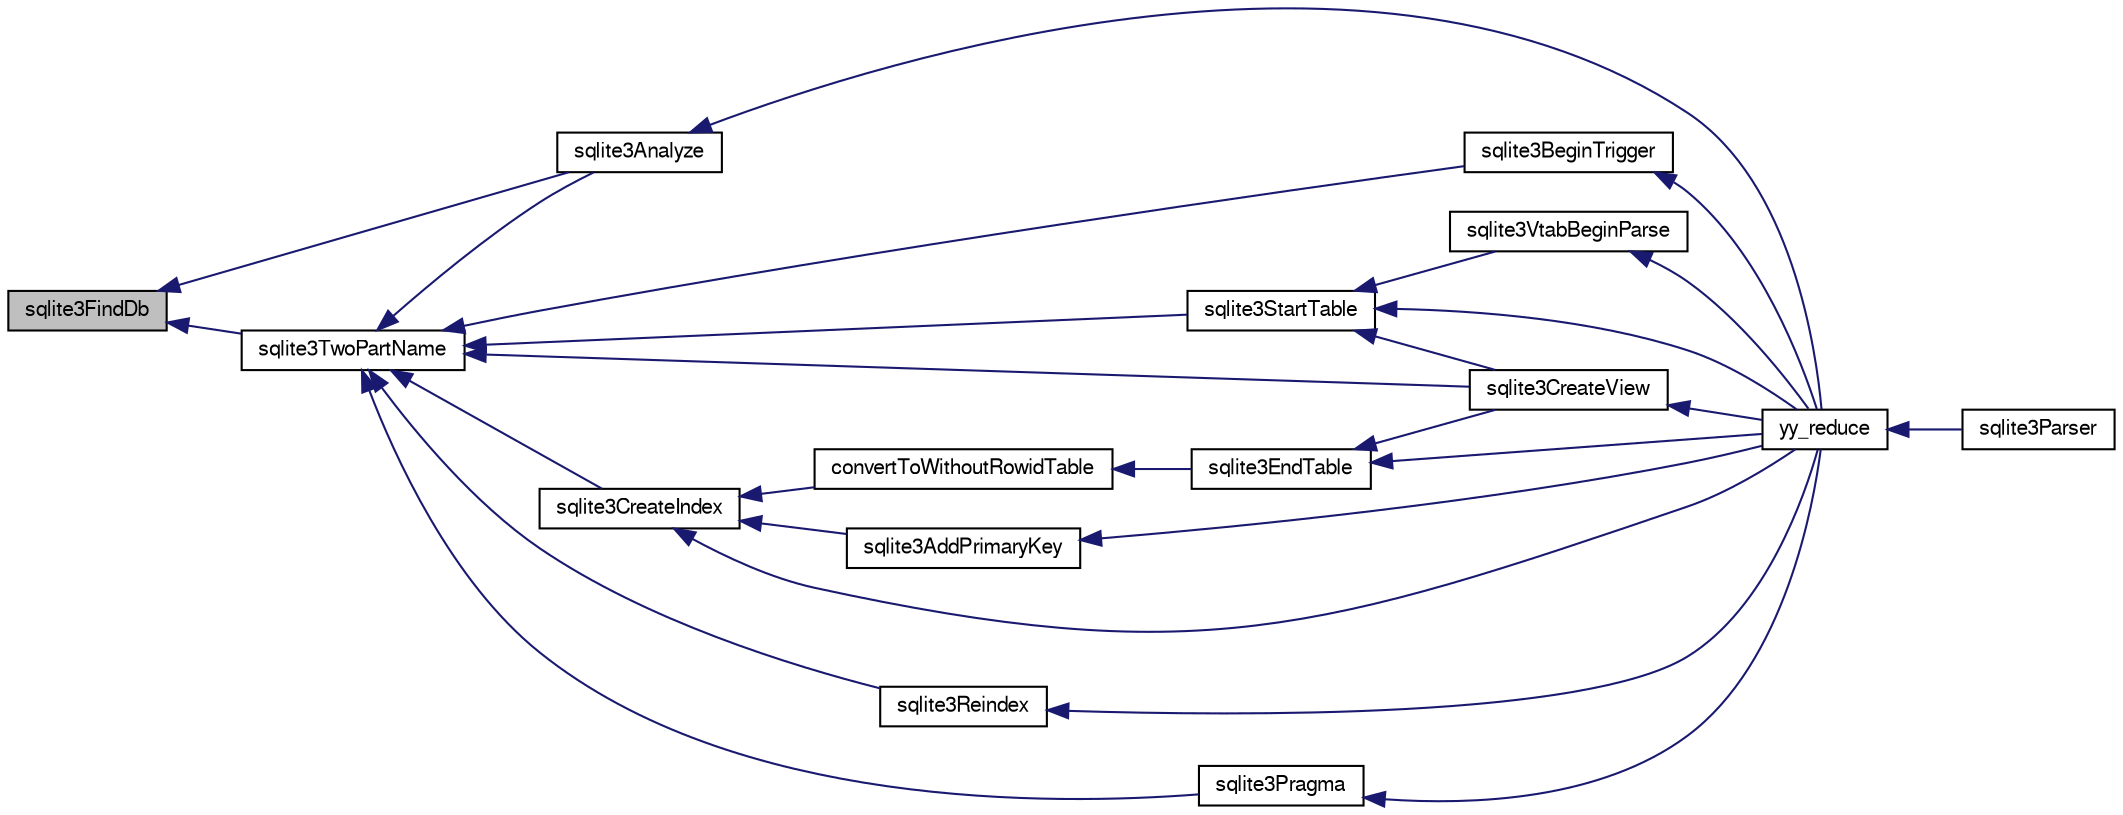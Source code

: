 digraph "sqlite3FindDb"
{
  edge [fontname="FreeSans",fontsize="10",labelfontname="FreeSans",labelfontsize="10"];
  node [fontname="FreeSans",fontsize="10",shape=record];
  rankdir="LR";
  Node537991 [label="sqlite3FindDb",height=0.2,width=0.4,color="black", fillcolor="grey75", style="filled", fontcolor="black"];
  Node537991 -> Node537992 [dir="back",color="midnightblue",fontsize="10",style="solid",fontname="FreeSans"];
  Node537992 [label="sqlite3Analyze",height=0.2,width=0.4,color="black", fillcolor="white", style="filled",URL="$sqlite3_8c.html#ac696deb1ccaae3fa855cfbd0bfd4d048"];
  Node537992 -> Node537993 [dir="back",color="midnightblue",fontsize="10",style="solid",fontname="FreeSans"];
  Node537993 [label="yy_reduce",height=0.2,width=0.4,color="black", fillcolor="white", style="filled",URL="$sqlite3_8c.html#a7c419a9b25711c666a9a2449ef377f14"];
  Node537993 -> Node537994 [dir="back",color="midnightblue",fontsize="10",style="solid",fontname="FreeSans"];
  Node537994 [label="sqlite3Parser",height=0.2,width=0.4,color="black", fillcolor="white", style="filled",URL="$sqlite3_8c.html#a0327d71a5fabe0b6a343d78a2602e72a"];
  Node537991 -> Node537995 [dir="back",color="midnightblue",fontsize="10",style="solid",fontname="FreeSans"];
  Node537995 [label="sqlite3TwoPartName",height=0.2,width=0.4,color="black", fillcolor="white", style="filled",URL="$sqlite3_8c.html#a49a9958462ebca9ad2acda672c8a6357"];
  Node537995 -> Node537992 [dir="back",color="midnightblue",fontsize="10",style="solid",fontname="FreeSans"];
  Node537995 -> Node537996 [dir="back",color="midnightblue",fontsize="10",style="solid",fontname="FreeSans"];
  Node537996 [label="sqlite3StartTable",height=0.2,width=0.4,color="black", fillcolor="white", style="filled",URL="$sqlite3_8c.html#af49b4395f39d9078a0dda2484c183012"];
  Node537996 -> Node537997 [dir="back",color="midnightblue",fontsize="10",style="solid",fontname="FreeSans"];
  Node537997 [label="sqlite3CreateView",height=0.2,width=0.4,color="black", fillcolor="white", style="filled",URL="$sqlite3_8c.html#a9d85cb00ff71dee5cd9a019503a6982e"];
  Node537997 -> Node537993 [dir="back",color="midnightblue",fontsize="10",style="solid",fontname="FreeSans"];
  Node537996 -> Node537998 [dir="back",color="midnightblue",fontsize="10",style="solid",fontname="FreeSans"];
  Node537998 [label="sqlite3VtabBeginParse",height=0.2,width=0.4,color="black", fillcolor="white", style="filled",URL="$sqlite3_8c.html#a081b9e174ed9650ac90990d60cd36e96"];
  Node537998 -> Node537993 [dir="back",color="midnightblue",fontsize="10",style="solid",fontname="FreeSans"];
  Node537996 -> Node537993 [dir="back",color="midnightblue",fontsize="10",style="solid",fontname="FreeSans"];
  Node537995 -> Node537997 [dir="back",color="midnightblue",fontsize="10",style="solid",fontname="FreeSans"];
  Node537995 -> Node537999 [dir="back",color="midnightblue",fontsize="10",style="solid",fontname="FreeSans"];
  Node537999 [label="sqlite3CreateIndex",height=0.2,width=0.4,color="black", fillcolor="white", style="filled",URL="$sqlite3_8c.html#a8dbe5e590ab6c58a8c45f34f7c81e825"];
  Node537999 -> Node538000 [dir="back",color="midnightblue",fontsize="10",style="solid",fontname="FreeSans"];
  Node538000 [label="sqlite3AddPrimaryKey",height=0.2,width=0.4,color="black", fillcolor="white", style="filled",URL="$sqlite3_8c.html#af2b0672c3379d2a7d927d210ae0ade62"];
  Node538000 -> Node537993 [dir="back",color="midnightblue",fontsize="10",style="solid",fontname="FreeSans"];
  Node537999 -> Node538001 [dir="back",color="midnightblue",fontsize="10",style="solid",fontname="FreeSans"];
  Node538001 [label="convertToWithoutRowidTable",height=0.2,width=0.4,color="black", fillcolor="white", style="filled",URL="$sqlite3_8c.html#a0d41effc4e4a0ba740429a08f6747313"];
  Node538001 -> Node538002 [dir="back",color="midnightblue",fontsize="10",style="solid",fontname="FreeSans"];
  Node538002 [label="sqlite3EndTable",height=0.2,width=0.4,color="black", fillcolor="white", style="filled",URL="$sqlite3_8c.html#a7b5f2c66c0f0b6f819d970ca389768b0"];
  Node538002 -> Node537997 [dir="back",color="midnightblue",fontsize="10",style="solid",fontname="FreeSans"];
  Node538002 -> Node537993 [dir="back",color="midnightblue",fontsize="10",style="solid",fontname="FreeSans"];
  Node537999 -> Node537993 [dir="back",color="midnightblue",fontsize="10",style="solid",fontname="FreeSans"];
  Node537995 -> Node538003 [dir="back",color="midnightblue",fontsize="10",style="solid",fontname="FreeSans"];
  Node538003 [label="sqlite3Reindex",height=0.2,width=0.4,color="black", fillcolor="white", style="filled",URL="$sqlite3_8c.html#abd189e31189391e1ef114b413ff4abbf"];
  Node538003 -> Node537993 [dir="back",color="midnightblue",fontsize="10",style="solid",fontname="FreeSans"];
  Node537995 -> Node538004 [dir="back",color="midnightblue",fontsize="10",style="solid",fontname="FreeSans"];
  Node538004 [label="sqlite3Pragma",height=0.2,width=0.4,color="black", fillcolor="white", style="filled",URL="$sqlite3_8c.html#a111391370f58f8e6a6eca51fd34d62ed"];
  Node538004 -> Node537993 [dir="back",color="midnightblue",fontsize="10",style="solid",fontname="FreeSans"];
  Node537995 -> Node538005 [dir="back",color="midnightblue",fontsize="10",style="solid",fontname="FreeSans"];
  Node538005 [label="sqlite3BeginTrigger",height=0.2,width=0.4,color="black", fillcolor="white", style="filled",URL="$sqlite3_8c.html#ac20a731dbd52edec68a09962c7f39a4c"];
  Node538005 -> Node537993 [dir="back",color="midnightblue",fontsize="10",style="solid",fontname="FreeSans"];
}

